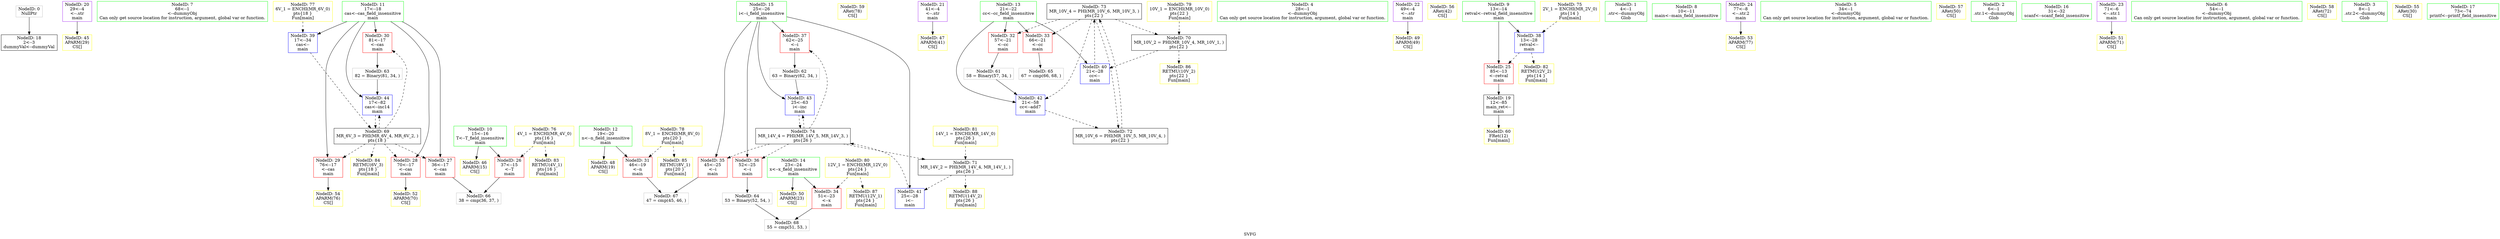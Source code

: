 digraph "SVFG" {
	label="SVFG";

	Node0x55e9ea81da90 [shape=record,color=grey,label="{NodeID: 0\nNullPtr}"];
	Node0x55e9ea81da90 -> Node0x55e9ea8301e0[style=solid];
	Node0x55e9ea8317d0 [shape=record,color=yellow,style=double,label="{NodeID: 45\nAPARM(29)\nCS[]}"];
	Node0x55e9ea82f3e0 [shape=record,color=green,label="{NodeID: 7\n68\<--1\n\<--dummyObj\nCan only get source location for instruction, argument, global var or function.}"];
	Node0x55e9ea832590 [shape=record,color=yellow,style=double,label="{NodeID: 52\nAPARM(70)\nCS[]}"];
	Node0x55e9ea81db60 [shape=record,color=green,label="{NodeID: 14\n23\<--24\nx\<--x_field_insensitive\nmain\n}"];
	Node0x55e9ea81db60 -> Node0x55e9ea830ee0[style=solid];
	Node0x55e9ea81db60 -> Node0x55e9ea8323f0[style=solid];
	Node0x55e9ea832a40 [shape=record,color=yellow,style=double,label="{NodeID: 59\nARet(78)\nCS[]}"];
	Node0x55e9ea830450 [shape=record,color=purple,label="{NodeID: 21\n41\<--4\n\<--.str\nmain\n}"];
	Node0x55e9ea830450 -> Node0x55e9ea831970[style=solid];
	Node0x55e9ea833f30 [shape=record,color=grey,label="{NodeID: 66\n38 = cmp(36, 37, )\n}"];
	Node0x55e9ea830a00 [shape=record,color=red,label="{NodeID: 28\n70\<--17\n\<--cas\nmain\n}"];
	Node0x55e9ea830a00 -> Node0x55e9ea832590[style=solid];
	Node0x55e9ea837510 [shape=record,color=black,label="{NodeID: 73\nMR_10V_4 = PHI(MR_10V_6, MR_10V_3, )\npts\{22 \}\n}"];
	Node0x55e9ea837510 -> Node0x55e9ea830d40[style=dashed];
	Node0x55e9ea837510 -> Node0x55e9ea830e10[style=dashed];
	Node0x55e9ea837510 -> Node0x55e9ea831560[style=dashed];
	Node0x55e9ea837510 -> Node0x55e9ea836610[style=dashed];
	Node0x55e9ea837510 -> Node0x55e9ea837010[style=dashed];
	Node0x55e9ea830fb0 [shape=record,color=red,label="{NodeID: 35\n45\<--25\n\<--i\nmain\n}"];
	Node0x55e9ea830fb0 -> Node0x55e9ea8340b0[style=solid];
	Node0x55e9ea838db0 [shape=record,color=yellow,style=double,label="{NodeID: 80\n12V_1 = ENCHI(MR_12V_0)\npts\{24 \}\nFun[main]}"];
	Node0x55e9ea838db0 -> Node0x55e9ea830ee0[style=dashed];
	Node0x55e9ea838db0 -> Node0x55e9ea839e10[style=dashed];
	Node0x55e9ea831560 [shape=record,color=blue,label="{NodeID: 42\n21\<--58\ncc\<--add7\nmain\n}"];
	Node0x55e9ea831560 -> Node0x55e9ea837010[style=dashed];
	Node0x55e9ea839e10 [shape=record,color=yellow,style=double,label="{NodeID: 87\nRETMU(12V_1)\npts\{24 \}\nFun[main]}"];
	Node0x55e9ea81c890 [shape=record,color=green,label="{NodeID: 4\n28\<--1\n\<--dummyObj\nCan only get source location for instruction, argument, global var or function.}"];
	Node0x55e9ea832320 [shape=record,color=yellow,style=double,label="{NodeID: 49\nAPARM(49)\nCS[]}"];
	Node0x55e9ea82f720 [shape=record,color=green,label="{NodeID: 11\n17\<--18\ncas\<--cas_field_insensitive\nmain\n}"];
	Node0x55e9ea82f720 -> Node0x55e9ea830930[style=solid];
	Node0x55e9ea82f720 -> Node0x55e9ea830a00[style=solid];
	Node0x55e9ea82f720 -> Node0x55e9ea830ad0[style=solid];
	Node0x55e9ea82f720 -> Node0x55e9ea830ba0[style=solid];
	Node0x55e9ea82f720 -> Node0x55e9ea8312f0[style=solid];
	Node0x55e9ea82f720 -> Node0x55e9ea831700[style=solid];
	Node0x55e9ea832890 [shape=record,color=yellow,style=double,label="{NodeID: 56\nARet(42)\nCS[]}"];
	Node0x55e9ea8301e0 [shape=record,color=black,label="{NodeID: 18\n2\<--3\ndummyVal\<--dummyVal\n}"];
	Node0x55e9ea8332a0 [shape=record,color=grey,label="{NodeID: 63\n82 = Binary(81, 34, )\n}"];
	Node0x55e9ea8332a0 -> Node0x55e9ea831700[style=solid];
	Node0x55e9ea830790 [shape=record,color=red,label="{NodeID: 25\n85\<--13\n\<--retval\nmain\n}"];
	Node0x55e9ea830790 -> Node0x55e9ea8302b0[style=solid];
	Node0x55e9ea836610 [shape=record,color=black,label="{NodeID: 70\nMR_10V_2 = PHI(MR_10V_4, MR_10V_1, )\npts\{22 \}\n}"];
	Node0x55e9ea836610 -> Node0x55e9ea8313c0[style=dashed];
	Node0x55e9ea836610 -> Node0x55e9ea839d30[style=dashed];
	Node0x55e9ea830d40 [shape=record,color=red,label="{NodeID: 32\n57\<--21\n\<--cc\nmain\n}"];
	Node0x55e9ea830d40 -> Node0x55e9ea832fa0[style=solid];
	Node0x55e9ea838b10 [shape=record,color=yellow,style=double,label="{NodeID: 77\n6V_1 = ENCHI(MR_6V_0)\npts\{18 \}\nFun[main]}"];
	Node0x55e9ea838b10 -> Node0x55e9ea8312f0[style=dashed];
	Node0x55e9ea8312f0 [shape=record,color=blue,label="{NodeID: 39\n17\<--34\ncas\<--\nmain\n}"];
	Node0x55e9ea8312f0 -> Node0x55e9ea836110[style=dashed];
	Node0x55e9ea839b70 [shape=record,color=yellow,style=double,label="{NodeID: 84\nRETMU(6V_3)\npts\{18 \}\nFun[main]}"];
	Node0x55e9ea81de20 [shape=record,color=green,label="{NodeID: 1\n4\<--1\n.str\<--dummyObj\nGlob }"];
	Node0x55e9ea8318a0 [shape=record,color=yellow,style=double,label="{NodeID: 46\nAPARM(15)\nCS[]}"];
	Node0x55e9ea82f470 [shape=record,color=green,label="{NodeID: 8\n10\<--11\nmain\<--main_field_insensitive\n}"];
	Node0x55e9ea832660 [shape=record,color=yellow,style=double,label="{NodeID: 53\nAPARM(77)\nCS[]}"];
	Node0x55e9ea81dc30 [shape=record,color=green,label="{NodeID: 15\n25\<--26\ni\<--i_field_insensitive\nmain\n}"];
	Node0x55e9ea81dc30 -> Node0x55e9ea830fb0[style=solid];
	Node0x55e9ea81dc30 -> Node0x55e9ea831080[style=solid];
	Node0x55e9ea81dc30 -> Node0x55e9ea831150[style=solid];
	Node0x55e9ea81dc30 -> Node0x55e9ea831490[style=solid];
	Node0x55e9ea81dc30 -> Node0x55e9ea831630[style=solid];
	Node0x55e9ea832ad0 [shape=record,color=yellow,style=double,label="{NodeID: 60\nFRet(12)\nFun[main]}"];
	Node0x55e9ea830520 [shape=record,color=purple,label="{NodeID: 22\n49\<--4\n\<--.str\nmain\n}"];
	Node0x55e9ea830520 -> Node0x55e9ea832320[style=solid];
	Node0x55e9ea8340b0 [shape=record,color=grey,label="{NodeID: 67\n47 = cmp(45, 46, )\n}"];
	Node0x55e9ea830ad0 [shape=record,color=red,label="{NodeID: 29\n76\<--17\n\<--cas\nmain\n}"];
	Node0x55e9ea830ad0 -> Node0x55e9ea832730[style=solid];
	Node0x55e9ea837a10 [shape=record,color=black,label="{NodeID: 74\nMR_14V_4 = PHI(MR_14V_5, MR_14V_3, )\npts\{26 \}\n}"];
	Node0x55e9ea837a10 -> Node0x55e9ea830fb0[style=dashed];
	Node0x55e9ea837a10 -> Node0x55e9ea831080[style=dashed];
	Node0x55e9ea837a10 -> Node0x55e9ea831150[style=dashed];
	Node0x55e9ea837a10 -> Node0x55e9ea831630[style=dashed];
	Node0x55e9ea837a10 -> Node0x55e9ea836b10[style=dashed];
	Node0x55e9ea831080 [shape=record,color=red,label="{NodeID: 36\n52\<--25\n\<--i\nmain\n}"];
	Node0x55e9ea831080 -> Node0x55e9ea833420[style=solid];
	Node0x55e9ea838e90 [shape=record,color=yellow,style=double,label="{NodeID: 81\n14V_1 = ENCHI(MR_14V_0)\npts\{26 \}\nFun[main]}"];
	Node0x55e9ea838e90 -> Node0x55e9ea836b10[style=dashed];
	Node0x55e9ea831630 [shape=record,color=blue,label="{NodeID: 43\n25\<--63\ni\<--inc\nmain\n}"];
	Node0x55e9ea831630 -> Node0x55e9ea837a10[style=dashed];
	Node0x55e9ea839ef0 [shape=record,color=yellow,style=double,label="{NodeID: 88\nRETMU(14V_2)\npts\{26 \}\nFun[main]}"];
	Node0x55e9ea81cdc0 [shape=record,color=green,label="{NodeID: 5\n34\<--1\n\<--dummyObj\nCan only get source location for instruction, argument, global var or function.}"];
	Node0x55e9ea8323f0 [shape=record,color=yellow,style=double,label="{NodeID: 50\nAPARM(23)\nCS[]}"];
	Node0x55e9ea82f7f0 [shape=record,color=green,label="{NodeID: 12\n19\<--20\nn\<--n_field_insensitive\nmain\n}"];
	Node0x55e9ea82f7f0 -> Node0x55e9ea830c70[style=solid];
	Node0x55e9ea82f7f0 -> Node0x55e9ea832250[style=solid];
	Node0x55e9ea832920 [shape=record,color=yellow,style=double,label="{NodeID: 57\nARet(50)\nCS[]}"];
	Node0x55e9ea8302b0 [shape=record,color=black,label="{NodeID: 19\n12\<--85\nmain_ret\<--\nmain\n}"];
	Node0x55e9ea8302b0 -> Node0x55e9ea832ad0[style=solid];
	Node0x55e9ea833420 [shape=record,color=grey,label="{NodeID: 64\n53 = Binary(52, 54, )\n}"];
	Node0x55e9ea833420 -> Node0x55e9ea834230[style=solid];
	Node0x55e9ea830860 [shape=record,color=red,label="{NodeID: 26\n37\<--15\n\<--T\nmain\n}"];
	Node0x55e9ea830860 -> Node0x55e9ea833f30[style=solid];
	Node0x55e9ea836b10 [shape=record,color=black,label="{NodeID: 71\nMR_14V_2 = PHI(MR_14V_4, MR_14V_1, )\npts\{26 \}\n}"];
	Node0x55e9ea836b10 -> Node0x55e9ea831490[style=dashed];
	Node0x55e9ea836b10 -> Node0x55e9ea839ef0[style=dashed];
	Node0x55e9ea830e10 [shape=record,color=red,label="{NodeID: 33\n66\<--21\n\<--cc\nmain\n}"];
	Node0x55e9ea830e10 -> Node0x55e9ea8335a0[style=solid];
	Node0x55e9ea838bf0 [shape=record,color=yellow,style=double,label="{NodeID: 78\n8V_1 = ENCHI(MR_8V_0)\npts\{20 \}\nFun[main]}"];
	Node0x55e9ea838bf0 -> Node0x55e9ea830c70[style=dashed];
	Node0x55e9ea838bf0 -> Node0x55e9ea839c50[style=dashed];
	Node0x55e9ea8313c0 [shape=record,color=blue,label="{NodeID: 40\n21\<--28\ncc\<--\nmain\n}"];
	Node0x55e9ea8313c0 -> Node0x55e9ea837510[style=dashed];
	Node0x55e9ea839c50 [shape=record,color=yellow,style=double,label="{NodeID: 85\nRETMU(8V_1)\npts\{20 \}\nFun[main]}"];
	Node0x55e9ea81c980 [shape=record,color=green,label="{NodeID: 2\n6\<--1\n.str.1\<--dummyObj\nGlob }"];
	Node0x55e9ea831970 [shape=record,color=yellow,style=double,label="{NodeID: 47\nAPARM(41)\nCS[]}"];
	Node0x55e9ea81cf40 [shape=record,color=green,label="{NodeID: 9\n13\<--14\nretval\<--retval_field_insensitive\nmain\n}"];
	Node0x55e9ea81cf40 -> Node0x55e9ea830790[style=solid];
	Node0x55e9ea81cf40 -> Node0x55e9ea831220[style=solid];
	Node0x55e9ea832730 [shape=record,color=yellow,style=double,label="{NodeID: 54\nAPARM(76)\nCS[]}"];
	Node0x55e9ea81dd00 [shape=record,color=green,label="{NodeID: 16\n31\<--32\nscanf\<--scanf_field_insensitive\n}"];
	Node0x55e9ea832fa0 [shape=record,color=grey,label="{NodeID: 61\n58 = Binary(57, 34, )\n}"];
	Node0x55e9ea832fa0 -> Node0x55e9ea831560[style=solid];
	Node0x55e9ea8305f0 [shape=record,color=purple,label="{NodeID: 23\n71\<--6\n\<--.str.1\nmain\n}"];
	Node0x55e9ea8305f0 -> Node0x55e9ea8324c0[style=solid];
	Node0x55e9ea834230 [shape=record,color=grey,label="{NodeID: 68\n55 = cmp(51, 53, )\n}"];
	Node0x55e9ea830ba0 [shape=record,color=red,label="{NodeID: 30\n81\<--17\n\<--cas\nmain\n}"];
	Node0x55e9ea830ba0 -> Node0x55e9ea8332a0[style=solid];
	Node0x55e9ea837f10 [shape=record,color=yellow,style=double,label="{NodeID: 75\n2V_1 = ENCHI(MR_2V_0)\npts\{14 \}\nFun[main]}"];
	Node0x55e9ea837f10 -> Node0x55e9ea831220[style=dashed];
	Node0x55e9ea831150 [shape=record,color=red,label="{NodeID: 37\n62\<--25\n\<--i\nmain\n}"];
	Node0x55e9ea831150 -> Node0x55e9ea833120[style=solid];
	Node0x55e9ea838f70 [shape=record,color=yellow,style=double,label="{NodeID: 82\nRETMU(2V_2)\npts\{14 \}\nFun[main]}"];
	Node0x55e9ea831700 [shape=record,color=blue,label="{NodeID: 44\n17\<--82\ncas\<--inc14\nmain\n}"];
	Node0x55e9ea831700 -> Node0x55e9ea836110[style=dashed];
	Node0x55e9ea81ce50 [shape=record,color=green,label="{NodeID: 6\n54\<--1\n\<--dummyObj\nCan only get source location for instruction, argument, global var or function.}"];
	Node0x55e9ea8324c0 [shape=record,color=yellow,style=double,label="{NodeID: 51\nAPARM(71)\nCS[]}"];
	Node0x55e9ea82f8c0 [shape=record,color=green,label="{NodeID: 13\n21\<--22\ncc\<--cc_field_insensitive\nmain\n}"];
	Node0x55e9ea82f8c0 -> Node0x55e9ea830d40[style=solid];
	Node0x55e9ea82f8c0 -> Node0x55e9ea830e10[style=solid];
	Node0x55e9ea82f8c0 -> Node0x55e9ea8313c0[style=solid];
	Node0x55e9ea82f8c0 -> Node0x55e9ea831560[style=solid];
	Node0x55e9ea8329b0 [shape=record,color=yellow,style=double,label="{NodeID: 58\nARet(72)\nCS[]}"];
	Node0x55e9ea830380 [shape=record,color=purple,label="{NodeID: 20\n29\<--4\n\<--.str\nmain\n}"];
	Node0x55e9ea830380 -> Node0x55e9ea8317d0[style=solid];
	Node0x55e9ea8335a0 [shape=record,color=grey,label="{NodeID: 65\n67 = cmp(66, 68, )\n}"];
	Node0x55e9ea830930 [shape=record,color=red,label="{NodeID: 27\n36\<--17\n\<--cas\nmain\n}"];
	Node0x55e9ea830930 -> Node0x55e9ea833f30[style=solid];
	Node0x55e9ea837010 [shape=record,color=black,label="{NodeID: 72\nMR_10V_6 = PHI(MR_10V_5, MR_10V_4, )\npts\{22 \}\n}"];
	Node0x55e9ea837010 -> Node0x55e9ea837510[style=dashed];
	Node0x55e9ea830ee0 [shape=record,color=red,label="{NodeID: 34\n51\<--23\n\<--x\nmain\n}"];
	Node0x55e9ea830ee0 -> Node0x55e9ea834230[style=solid];
	Node0x55e9ea838cd0 [shape=record,color=yellow,style=double,label="{NodeID: 79\n10V_1 = ENCHI(MR_10V_0)\npts\{22 \}\nFun[main]}"];
	Node0x55e9ea838cd0 -> Node0x55e9ea836610[style=dashed];
	Node0x55e9ea831490 [shape=record,color=blue,label="{NodeID: 41\n25\<--28\ni\<--\nmain\n}"];
	Node0x55e9ea831490 -> Node0x55e9ea837a10[style=dashed];
	Node0x55e9ea839d30 [shape=record,color=yellow,style=double,label="{NodeID: 86\nRETMU(10V_2)\npts\{22 \}\nFun[main]}"];
	Node0x55e9ea81c800 [shape=record,color=green,label="{NodeID: 3\n8\<--1\n.str.2\<--dummyObj\nGlob }"];
	Node0x55e9ea832250 [shape=record,color=yellow,style=double,label="{NodeID: 48\nAPARM(19)\nCS[]}"];
	Node0x55e9ea81d010 [shape=record,color=green,label="{NodeID: 10\n15\<--16\nT\<--T_field_insensitive\nmain\n}"];
	Node0x55e9ea81d010 -> Node0x55e9ea830860[style=solid];
	Node0x55e9ea81d010 -> Node0x55e9ea8318a0[style=solid];
	Node0x55e9ea832800 [shape=record,color=yellow,style=double,label="{NodeID: 55\nARet(30)\nCS[]}"];
	Node0x55e9ea830110 [shape=record,color=green,label="{NodeID: 17\n73\<--74\nprintf\<--printf_field_insensitive\n}"];
	Node0x55e9ea833120 [shape=record,color=grey,label="{NodeID: 62\n63 = Binary(62, 34, )\n}"];
	Node0x55e9ea833120 -> Node0x55e9ea831630[style=solid];
	Node0x55e9ea8306c0 [shape=record,color=purple,label="{NodeID: 24\n77\<--8\n\<--.str.2\nmain\n}"];
	Node0x55e9ea8306c0 -> Node0x55e9ea832660[style=solid];
	Node0x55e9ea836110 [shape=record,color=black,label="{NodeID: 69\nMR_6V_3 = PHI(MR_6V_4, MR_6V_2, )\npts\{18 \}\n}"];
	Node0x55e9ea836110 -> Node0x55e9ea830930[style=dashed];
	Node0x55e9ea836110 -> Node0x55e9ea830a00[style=dashed];
	Node0x55e9ea836110 -> Node0x55e9ea830ad0[style=dashed];
	Node0x55e9ea836110 -> Node0x55e9ea830ba0[style=dashed];
	Node0x55e9ea836110 -> Node0x55e9ea831700[style=dashed];
	Node0x55e9ea836110 -> Node0x55e9ea839b70[style=dashed];
	Node0x55e9ea830c70 [shape=record,color=red,label="{NodeID: 31\n46\<--19\n\<--n\nmain\n}"];
	Node0x55e9ea830c70 -> Node0x55e9ea8340b0[style=solid];
	Node0x55e9ea838a30 [shape=record,color=yellow,style=double,label="{NodeID: 76\n4V_1 = ENCHI(MR_4V_0)\npts\{16 \}\nFun[main]}"];
	Node0x55e9ea838a30 -> Node0x55e9ea830860[style=dashed];
	Node0x55e9ea838a30 -> Node0x55e9ea839a90[style=dashed];
	Node0x55e9ea831220 [shape=record,color=blue,label="{NodeID: 38\n13\<--28\nretval\<--\nmain\n}"];
	Node0x55e9ea831220 -> Node0x55e9ea830790[style=dashed];
	Node0x55e9ea831220 -> Node0x55e9ea838f70[style=dashed];
	Node0x55e9ea839a90 [shape=record,color=yellow,style=double,label="{NodeID: 83\nRETMU(4V_1)\npts\{16 \}\nFun[main]}"];
}
